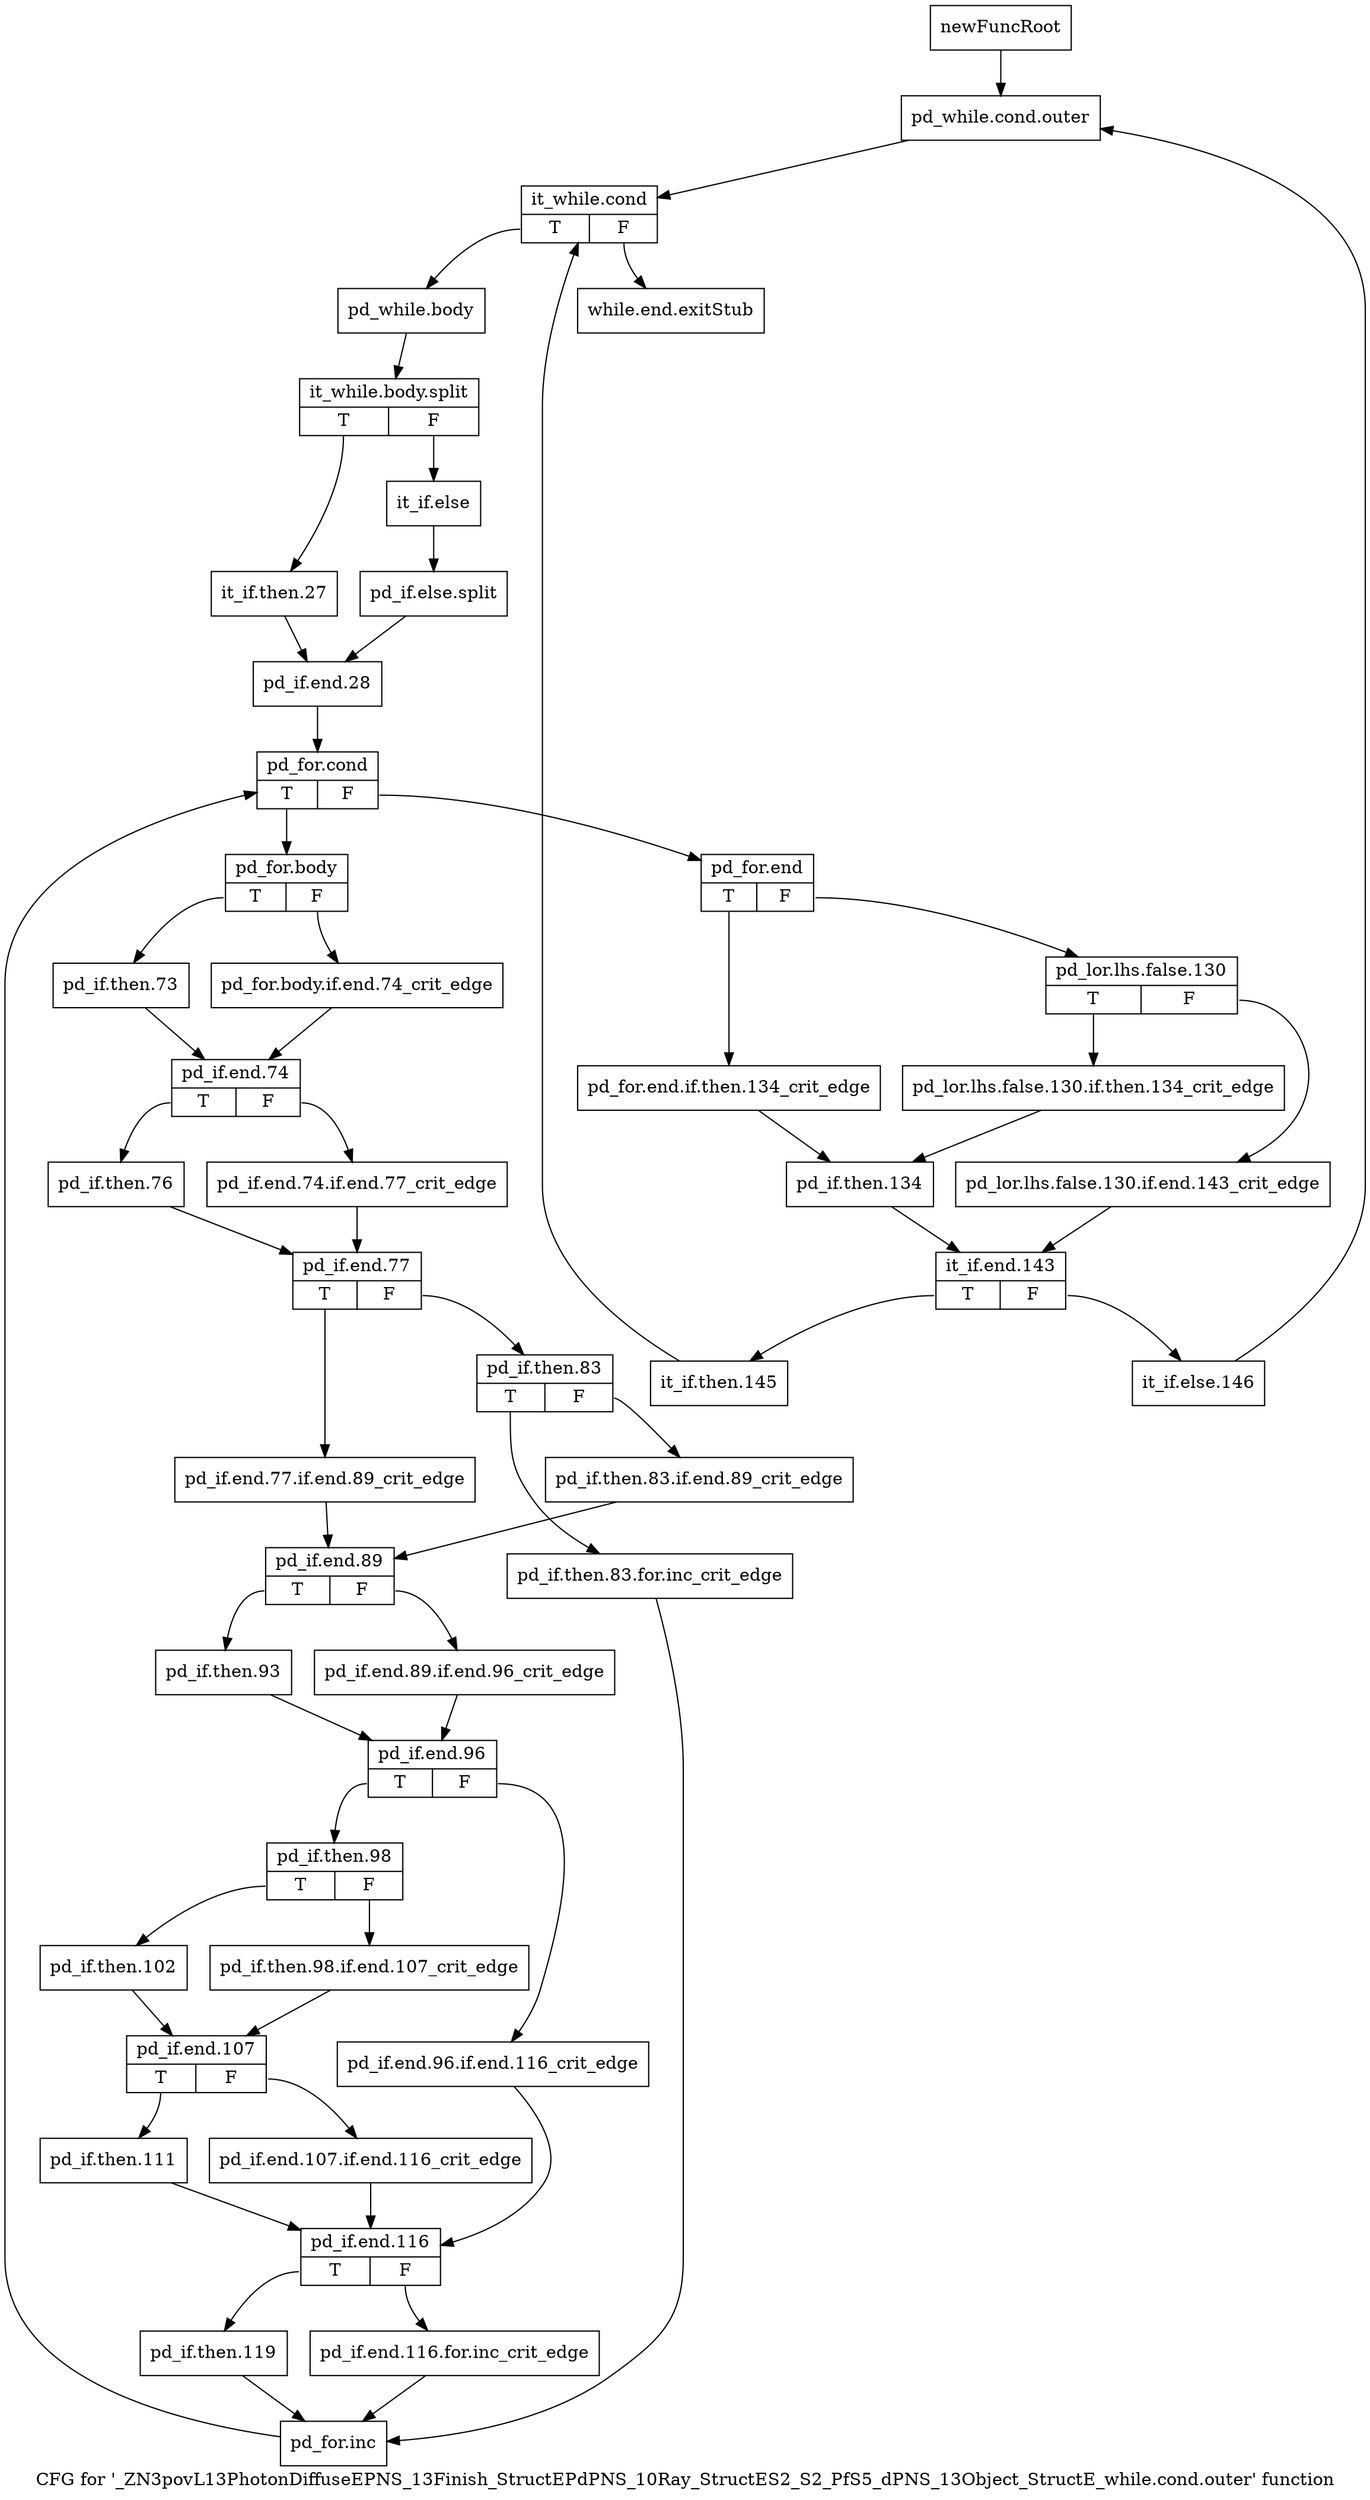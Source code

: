 digraph "CFG for '_ZN3povL13PhotonDiffuseEPNS_13Finish_StructEPdPNS_10Ray_StructES2_S2_PfS5_dPNS_13Object_StructE_while.cond.outer' function" {
	label="CFG for '_ZN3povL13PhotonDiffuseEPNS_13Finish_StructEPdPNS_10Ray_StructES2_S2_PfS5_dPNS_13Object_StructE_while.cond.outer' function";

	Node0x262f080 [shape=record,label="{newFuncRoot}"];
	Node0x262f080 -> Node0x262f120;
	Node0x262f0d0 [shape=record,label="{while.end.exitStub}"];
	Node0x262f120 [shape=record,label="{pd_while.cond.outer}"];
	Node0x262f120 -> Node0x262f170;
	Node0x262f170 [shape=record,label="{it_while.cond|{<s0>T|<s1>F}}"];
	Node0x262f170:s0 -> Node0x262f1c0;
	Node0x262f170:s1 -> Node0x262f0d0;
	Node0x262f1c0 [shape=record,label="{pd_while.body}"];
	Node0x262f1c0 -> Node0x379ff00;
	Node0x379ff00 [shape=record,label="{it_while.body.split|{<s0>T|<s1>F}}"];
	Node0x379ff00:s0 -> Node0x262f260;
	Node0x379ff00:s1 -> Node0x262f210;
	Node0x262f210 [shape=record,label="{it_if.else}"];
	Node0x262f210 -> Node0x37a3430;
	Node0x37a3430 [shape=record,label="{pd_if.else.split}"];
	Node0x37a3430 -> Node0x262f2b0;
	Node0x262f260 [shape=record,label="{it_if.then.27}"];
	Node0x262f260 -> Node0x262f2b0;
	Node0x262f2b0 [shape=record,label="{pd_if.end.28}"];
	Node0x262f2b0 -> Node0x262f300;
	Node0x262f300 [shape=record,label="{pd_for.cond|{<s0>T|<s1>F}}"];
	Node0x262f300:s0 -> Node0x262f620;
	Node0x262f300:s1 -> Node0x262f350;
	Node0x262f350 [shape=record,label="{pd_for.end|{<s0>T|<s1>F}}"];
	Node0x262f350:s0 -> Node0x262f490;
	Node0x262f350:s1 -> Node0x262f3a0;
	Node0x262f3a0 [shape=record,label="{pd_lor.lhs.false.130|{<s0>T|<s1>F}}"];
	Node0x262f3a0:s0 -> Node0x262f440;
	Node0x262f3a0:s1 -> Node0x262f3f0;
	Node0x262f3f0 [shape=record,label="{pd_lor.lhs.false.130.if.end.143_crit_edge}"];
	Node0x262f3f0 -> Node0x262f530;
	Node0x262f440 [shape=record,label="{pd_lor.lhs.false.130.if.then.134_crit_edge}"];
	Node0x262f440 -> Node0x262f4e0;
	Node0x262f490 [shape=record,label="{pd_for.end.if.then.134_crit_edge}"];
	Node0x262f490 -> Node0x262f4e0;
	Node0x262f4e0 [shape=record,label="{pd_if.then.134}"];
	Node0x262f4e0 -> Node0x262f530;
	Node0x262f530 [shape=record,label="{it_if.end.143|{<s0>T|<s1>F}}"];
	Node0x262f530:s0 -> Node0x262f5d0;
	Node0x262f530:s1 -> Node0x262f580;
	Node0x262f580 [shape=record,label="{it_if.else.146}"];
	Node0x262f580 -> Node0x262f120;
	Node0x262f5d0 [shape=record,label="{it_if.then.145}"];
	Node0x262f5d0 -> Node0x262f170;
	Node0x262f620 [shape=record,label="{pd_for.body|{<s0>T|<s1>F}}"];
	Node0x262f620:s0 -> Node0x262f6c0;
	Node0x262f620:s1 -> Node0x262f670;
	Node0x262f670 [shape=record,label="{pd_for.body.if.end.74_crit_edge}"];
	Node0x262f670 -> Node0x262f710;
	Node0x262f6c0 [shape=record,label="{pd_if.then.73}"];
	Node0x262f6c0 -> Node0x262f710;
	Node0x262f710 [shape=record,label="{pd_if.end.74|{<s0>T|<s1>F}}"];
	Node0x262f710:s0 -> Node0x262f7b0;
	Node0x262f710:s1 -> Node0x262f760;
	Node0x262f760 [shape=record,label="{pd_if.end.74.if.end.77_crit_edge}"];
	Node0x262f760 -> Node0x262f800;
	Node0x262f7b0 [shape=record,label="{pd_if.then.76}"];
	Node0x262f7b0 -> Node0x262f800;
	Node0x262f800 [shape=record,label="{pd_if.end.77|{<s0>T|<s1>F}}"];
	Node0x262f800:s0 -> Node0x262f940;
	Node0x262f800:s1 -> Node0x262f850;
	Node0x262f850 [shape=record,label="{pd_if.then.83|{<s0>T|<s1>F}}"];
	Node0x262f850:s0 -> Node0x262f8f0;
	Node0x262f850:s1 -> Node0x262f8a0;
	Node0x262f8a0 [shape=record,label="{pd_if.then.83.if.end.89_crit_edge}"];
	Node0x262f8a0 -> Node0x262f990;
	Node0x262f8f0 [shape=record,label="{pd_if.then.83.for.inc_crit_edge}"];
	Node0x262f8f0 -> Node0x262fdf0;
	Node0x262f940 [shape=record,label="{pd_if.end.77.if.end.89_crit_edge}"];
	Node0x262f940 -> Node0x262f990;
	Node0x262f990 [shape=record,label="{pd_if.end.89|{<s0>T|<s1>F}}"];
	Node0x262f990:s0 -> Node0x262fa30;
	Node0x262f990:s1 -> Node0x262f9e0;
	Node0x262f9e0 [shape=record,label="{pd_if.end.89.if.end.96_crit_edge}"];
	Node0x262f9e0 -> Node0x262fa80;
	Node0x262fa30 [shape=record,label="{pd_if.then.93}"];
	Node0x262fa30 -> Node0x262fa80;
	Node0x262fa80 [shape=record,label="{pd_if.end.96|{<s0>T|<s1>F}}"];
	Node0x262fa80:s0 -> Node0x262fb20;
	Node0x262fa80:s1 -> Node0x262fad0;
	Node0x262fad0 [shape=record,label="{pd_if.end.96.if.end.116_crit_edge}"];
	Node0x262fad0 -> Node0x262fd00;
	Node0x262fb20 [shape=record,label="{pd_if.then.98|{<s0>T|<s1>F}}"];
	Node0x262fb20:s0 -> Node0x262fbc0;
	Node0x262fb20:s1 -> Node0x262fb70;
	Node0x262fb70 [shape=record,label="{pd_if.then.98.if.end.107_crit_edge}"];
	Node0x262fb70 -> Node0x262fc10;
	Node0x262fbc0 [shape=record,label="{pd_if.then.102}"];
	Node0x262fbc0 -> Node0x262fc10;
	Node0x262fc10 [shape=record,label="{pd_if.end.107|{<s0>T|<s1>F}}"];
	Node0x262fc10:s0 -> Node0x262fcb0;
	Node0x262fc10:s1 -> Node0x262fc60;
	Node0x262fc60 [shape=record,label="{pd_if.end.107.if.end.116_crit_edge}"];
	Node0x262fc60 -> Node0x262fd00;
	Node0x262fcb0 [shape=record,label="{pd_if.then.111}"];
	Node0x262fcb0 -> Node0x262fd00;
	Node0x262fd00 [shape=record,label="{pd_if.end.116|{<s0>T|<s1>F}}"];
	Node0x262fd00:s0 -> Node0x262fda0;
	Node0x262fd00:s1 -> Node0x262fd50;
	Node0x262fd50 [shape=record,label="{pd_if.end.116.for.inc_crit_edge}"];
	Node0x262fd50 -> Node0x262fdf0;
	Node0x262fda0 [shape=record,label="{pd_if.then.119}"];
	Node0x262fda0 -> Node0x262fdf0;
	Node0x262fdf0 [shape=record,label="{pd_for.inc}"];
	Node0x262fdf0 -> Node0x262f300;
}
